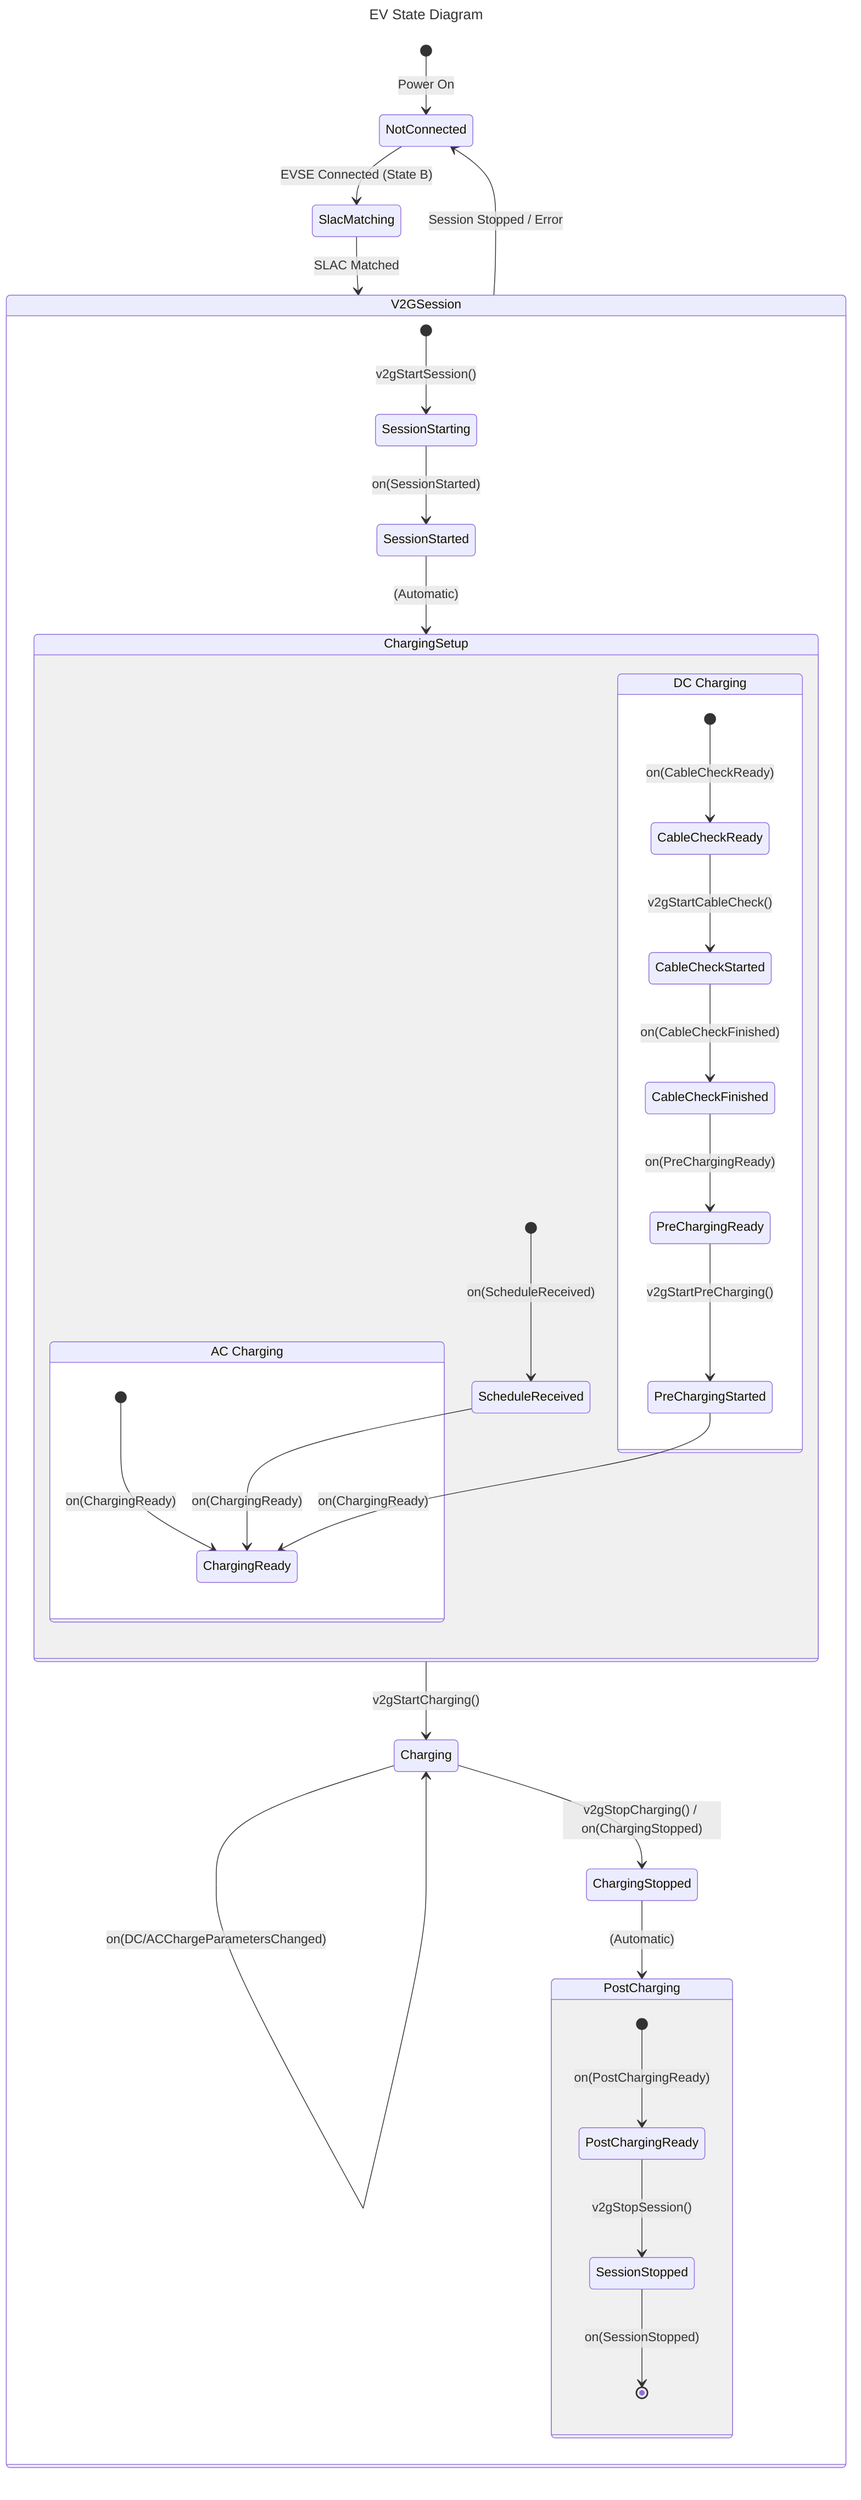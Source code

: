 ---
title: EV State Diagram
---
stateDiagram-v2


    [*] --> NotConnected: Power On
    NotConnected --> SlacMatching: EVSE Connected (State B)
    SlacMatching --> V2GSession: SLAC Matched
    V2GSession --> NotConnected: Session Stopped / Error

    state V2GSession {
        [*] --> SessionStarting: v2gStartSession()
        SessionStarting --> SessionStarted: on(SessionStarted)
        SessionStarted --> ChargingSetup: (Automatic)

        state ChargingSetup {
            [*] --> ScheduleReceived: on(ScheduleReceived)
            ScheduleReceived --> ChargingReady: on(ChargingReady)

            state "DC Charging" as DCCharging {
                [*] --> CableCheckReady: on(CableCheckReady)
                CableCheckReady --> CableCheckStarted: v2gStartCableCheck()
                CableCheckStarted --> CableCheckFinished: on(CableCheckFinished)
                CableCheckFinished --> PreChargingReady: on(PreChargingReady)
                PreChargingReady --> PreChargingStarted: v2gStartPreCharging()
                PreChargingStarted --> ChargingReady: on(ChargingReady)
            }

            state "AC Charging" as ACCharging {
                [*] --> ChargingReady: on(ChargingReady)
            }
        }

        ChargingSetup --> Charging: v2gStartCharging()
        Charging --> Charging: on(DC/ACChargeParametersChanged)
        Charging --> ChargingStopped: v2gStopCharging() / on(ChargingStopped)
        ChargingStopped --> PostCharging: (Automatic)

        state PostCharging {
            [*] --> PostChargingReady: on(PostChargingReady)
            PostChargingReady --> SessionStopped: v2gStopSession()
            SessionStopped --> [*]: on(SessionStopped)
        }
    }